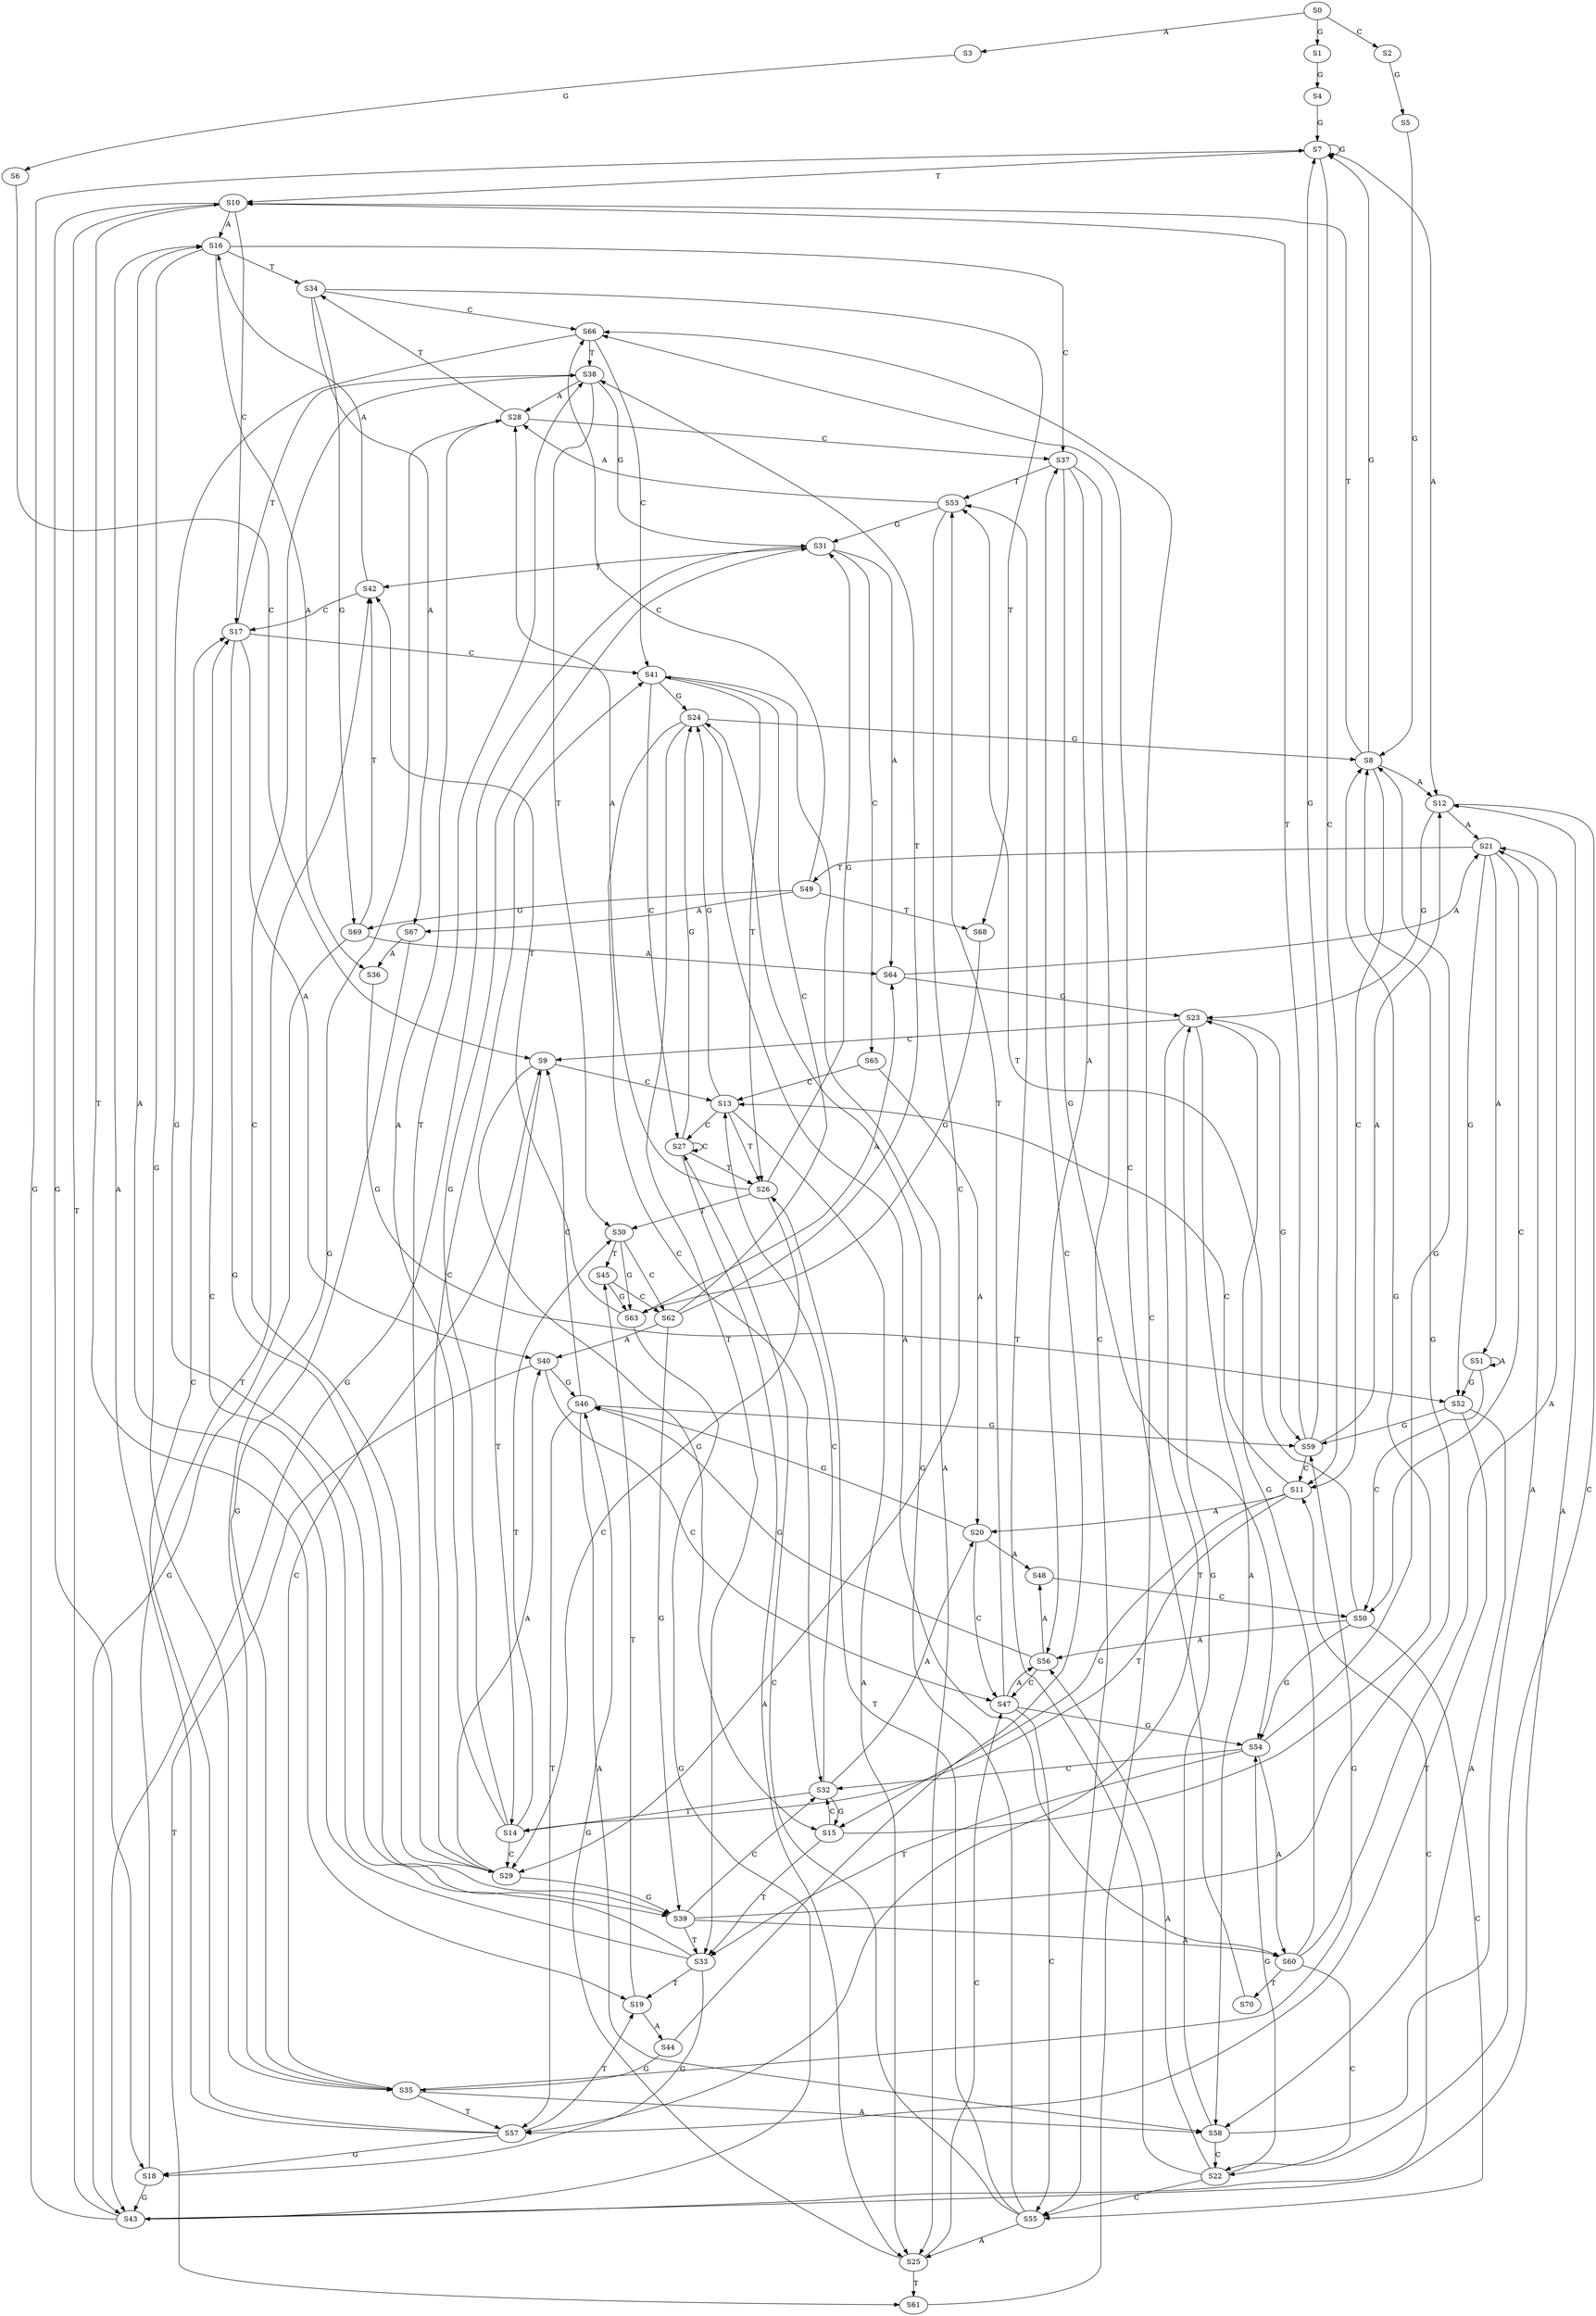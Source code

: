 strict digraph  {
	S0 -> S1 [ label = G ];
	S0 -> S2 [ label = C ];
	S0 -> S3 [ label = A ];
	S1 -> S4 [ label = G ];
	S2 -> S5 [ label = G ];
	S3 -> S6 [ label = G ];
	S4 -> S7 [ label = G ];
	S5 -> S8 [ label = G ];
	S6 -> S9 [ label = C ];
	S7 -> S10 [ label = T ];
	S7 -> S11 [ label = C ];
	S7 -> S7 [ label = G ];
	S7 -> S12 [ label = A ];
	S8 -> S12 [ label = A ];
	S8 -> S7 [ label = G ];
	S8 -> S11 [ label = C ];
	S8 -> S10 [ label = T ];
	S9 -> S13 [ label = C ];
	S9 -> S14 [ label = T ];
	S9 -> S15 [ label = G ];
	S10 -> S16 [ label = A ];
	S10 -> S17 [ label = C ];
	S10 -> S18 [ label = G ];
	S10 -> S19 [ label = T ];
	S11 -> S14 [ label = T ];
	S11 -> S13 [ label = C ];
	S11 -> S20 [ label = A ];
	S11 -> S15 [ label = G ];
	S12 -> S21 [ label = A ];
	S12 -> S22 [ label = C ];
	S12 -> S23 [ label = G ];
	S13 -> S24 [ label = G ];
	S13 -> S25 [ label = A ];
	S13 -> S26 [ label = T ];
	S13 -> S27 [ label = C ];
	S14 -> S28 [ label = A ];
	S14 -> S29 [ label = C ];
	S14 -> S30 [ label = T ];
	S14 -> S31 [ label = G ];
	S15 -> S8 [ label = G ];
	S15 -> S32 [ label = C ];
	S15 -> S33 [ label = T ];
	S16 -> S34 [ label = T ];
	S16 -> S35 [ label = G ];
	S16 -> S36 [ label = A ];
	S16 -> S37 [ label = C ];
	S17 -> S38 [ label = T ];
	S17 -> S39 [ label = G ];
	S17 -> S40 [ label = A ];
	S17 -> S41 [ label = C ];
	S18 -> S42 [ label = T ];
	S18 -> S43 [ label = G ];
	S19 -> S44 [ label = A ];
	S19 -> S45 [ label = T ];
	S20 -> S46 [ label = G ];
	S20 -> S47 [ label = C ];
	S20 -> S48 [ label = A ];
	S21 -> S49 [ label = T ];
	S21 -> S50 [ label = C ];
	S21 -> S51 [ label = A ];
	S21 -> S52 [ label = G ];
	S22 -> S53 [ label = T ];
	S22 -> S54 [ label = G ];
	S22 -> S55 [ label = C ];
	S22 -> S56 [ label = A ];
	S23 -> S57 [ label = T ];
	S23 -> S58 [ label = A ];
	S23 -> S59 [ label = G ];
	S23 -> S9 [ label = C ];
	S24 -> S60 [ label = A ];
	S24 -> S8 [ label = G ];
	S24 -> S33 [ label = T ];
	S24 -> S32 [ label = C ];
	S25 -> S46 [ label = G ];
	S25 -> S61 [ label = T ];
	S25 -> S47 [ label = C ];
	S26 -> S31 [ label = G ];
	S26 -> S28 [ label = A ];
	S26 -> S29 [ label = C ];
	S26 -> S30 [ label = T ];
	S27 -> S24 [ label = G ];
	S27 -> S27 [ label = C ];
	S27 -> S25 [ label = A ];
	S27 -> S26 [ label = T ];
	S28 -> S35 [ label = G ];
	S28 -> S34 [ label = T ];
	S28 -> S37 [ label = C ];
	S29 -> S38 [ label = T ];
	S29 -> S39 [ label = G ];
	S29 -> S41 [ label = C ];
	S29 -> S40 [ label = A ];
	S30 -> S62 [ label = C ];
	S30 -> S63 [ label = G ];
	S30 -> S45 [ label = T ];
	S31 -> S64 [ label = A ];
	S31 -> S65 [ label = C ];
	S31 -> S43 [ label = G ];
	S31 -> S42 [ label = T ];
	S32 -> S15 [ label = G ];
	S32 -> S14 [ label = T ];
	S32 -> S13 [ label = C ];
	S32 -> S20 [ label = A ];
	S33 -> S17 [ label = C ];
	S33 -> S16 [ label = A ];
	S33 -> S18 [ label = G ];
	S33 -> S19 [ label = T ];
	S34 -> S66 [ label = C ];
	S34 -> S67 [ label = A ];
	S34 -> S68 [ label = T ];
	S34 -> S69 [ label = G ];
	S35 -> S57 [ label = T ];
	S35 -> S58 [ label = A ];
	S35 -> S9 [ label = C ];
	S35 -> S59 [ label = G ];
	S36 -> S52 [ label = G ];
	S37 -> S54 [ label = G ];
	S37 -> S53 [ label = T ];
	S37 -> S55 [ label = C ];
	S37 -> S56 [ label = A ];
	S38 -> S31 [ label = G ];
	S38 -> S29 [ label = C ];
	S38 -> S28 [ label = A ];
	S38 -> S30 [ label = T ];
	S39 -> S8 [ label = G ];
	S39 -> S33 [ label = T ];
	S39 -> S32 [ label = C ];
	S39 -> S60 [ label = A ];
	S40 -> S61 [ label = T ];
	S40 -> S47 [ label = C ];
	S40 -> S46 [ label = G ];
	S41 -> S27 [ label = C ];
	S41 -> S25 [ label = A ];
	S41 -> S26 [ label = T ];
	S41 -> S24 [ label = G ];
	S42 -> S17 [ label = C ];
	S42 -> S16 [ label = A ];
	S43 -> S7 [ label = G ];
	S43 -> S11 [ label = C ];
	S43 -> S12 [ label = A ];
	S43 -> S10 [ label = T ];
	S44 -> S37 [ label = C ];
	S44 -> S35 [ label = G ];
	S45 -> S63 [ label = G ];
	S45 -> S62 [ label = C ];
	S46 -> S59 [ label = G ];
	S46 -> S57 [ label = T ];
	S46 -> S58 [ label = A ];
	S46 -> S9 [ label = C ];
	S47 -> S53 [ label = T ];
	S47 -> S55 [ label = C ];
	S47 -> S56 [ label = A ];
	S47 -> S54 [ label = G ];
	S48 -> S50 [ label = C ];
	S49 -> S67 [ label = A ];
	S49 -> S66 [ label = C ];
	S49 -> S69 [ label = G ];
	S49 -> S68 [ label = T ];
	S50 -> S56 [ label = A ];
	S50 -> S55 [ label = C ];
	S50 -> S54 [ label = G ];
	S50 -> S53 [ label = T ];
	S51 -> S52 [ label = G ];
	S51 -> S50 [ label = C ];
	S51 -> S51 [ label = A ];
	S52 -> S57 [ label = T ];
	S52 -> S58 [ label = A ];
	S52 -> S59 [ label = G ];
	S53 -> S28 [ label = A ];
	S53 -> S29 [ label = C ];
	S53 -> S31 [ label = G ];
	S54 -> S8 [ label = G ];
	S54 -> S60 [ label = A ];
	S54 -> S32 [ label = C ];
	S54 -> S33 [ label = T ];
	S55 -> S27 [ label = C ];
	S55 -> S25 [ label = A ];
	S55 -> S26 [ label = T ];
	S55 -> S24 [ label = G ];
	S56 -> S46 [ label = G ];
	S56 -> S47 [ label = C ];
	S56 -> S48 [ label = A ];
	S57 -> S16 [ label = A ];
	S57 -> S17 [ label = C ];
	S57 -> S18 [ label = G ];
	S57 -> S19 [ label = T ];
	S58 -> S21 [ label = A ];
	S58 -> S22 [ label = C ];
	S58 -> S23 [ label = G ];
	S59 -> S12 [ label = A ];
	S59 -> S7 [ label = G ];
	S59 -> S10 [ label = T ];
	S59 -> S11 [ label = C ];
	S60 -> S21 [ label = A ];
	S60 -> S22 [ label = C ];
	S60 -> S23 [ label = G ];
	S60 -> S70 [ label = T ];
	S61 -> S66 [ label = C ];
	S62 -> S40 [ label = A ];
	S62 -> S38 [ label = T ];
	S62 -> S41 [ label = C ];
	S62 -> S39 [ label = G ];
	S63 -> S43 [ label = G ];
	S63 -> S42 [ label = T ];
	S63 -> S64 [ label = A ];
	S64 -> S23 [ label = G ];
	S64 -> S21 [ label = A ];
	S65 -> S13 [ label = C ];
	S65 -> S20 [ label = A ];
	S66 -> S41 [ label = C ];
	S66 -> S39 [ label = G ];
	S66 -> S38 [ label = T ];
	S67 -> S35 [ label = G ];
	S67 -> S36 [ label = A ];
	S68 -> S63 [ label = G ];
	S69 -> S43 [ label = G ];
	S69 -> S64 [ label = A ];
	S69 -> S42 [ label = T ];
	S70 -> S66 [ label = C ];
}
